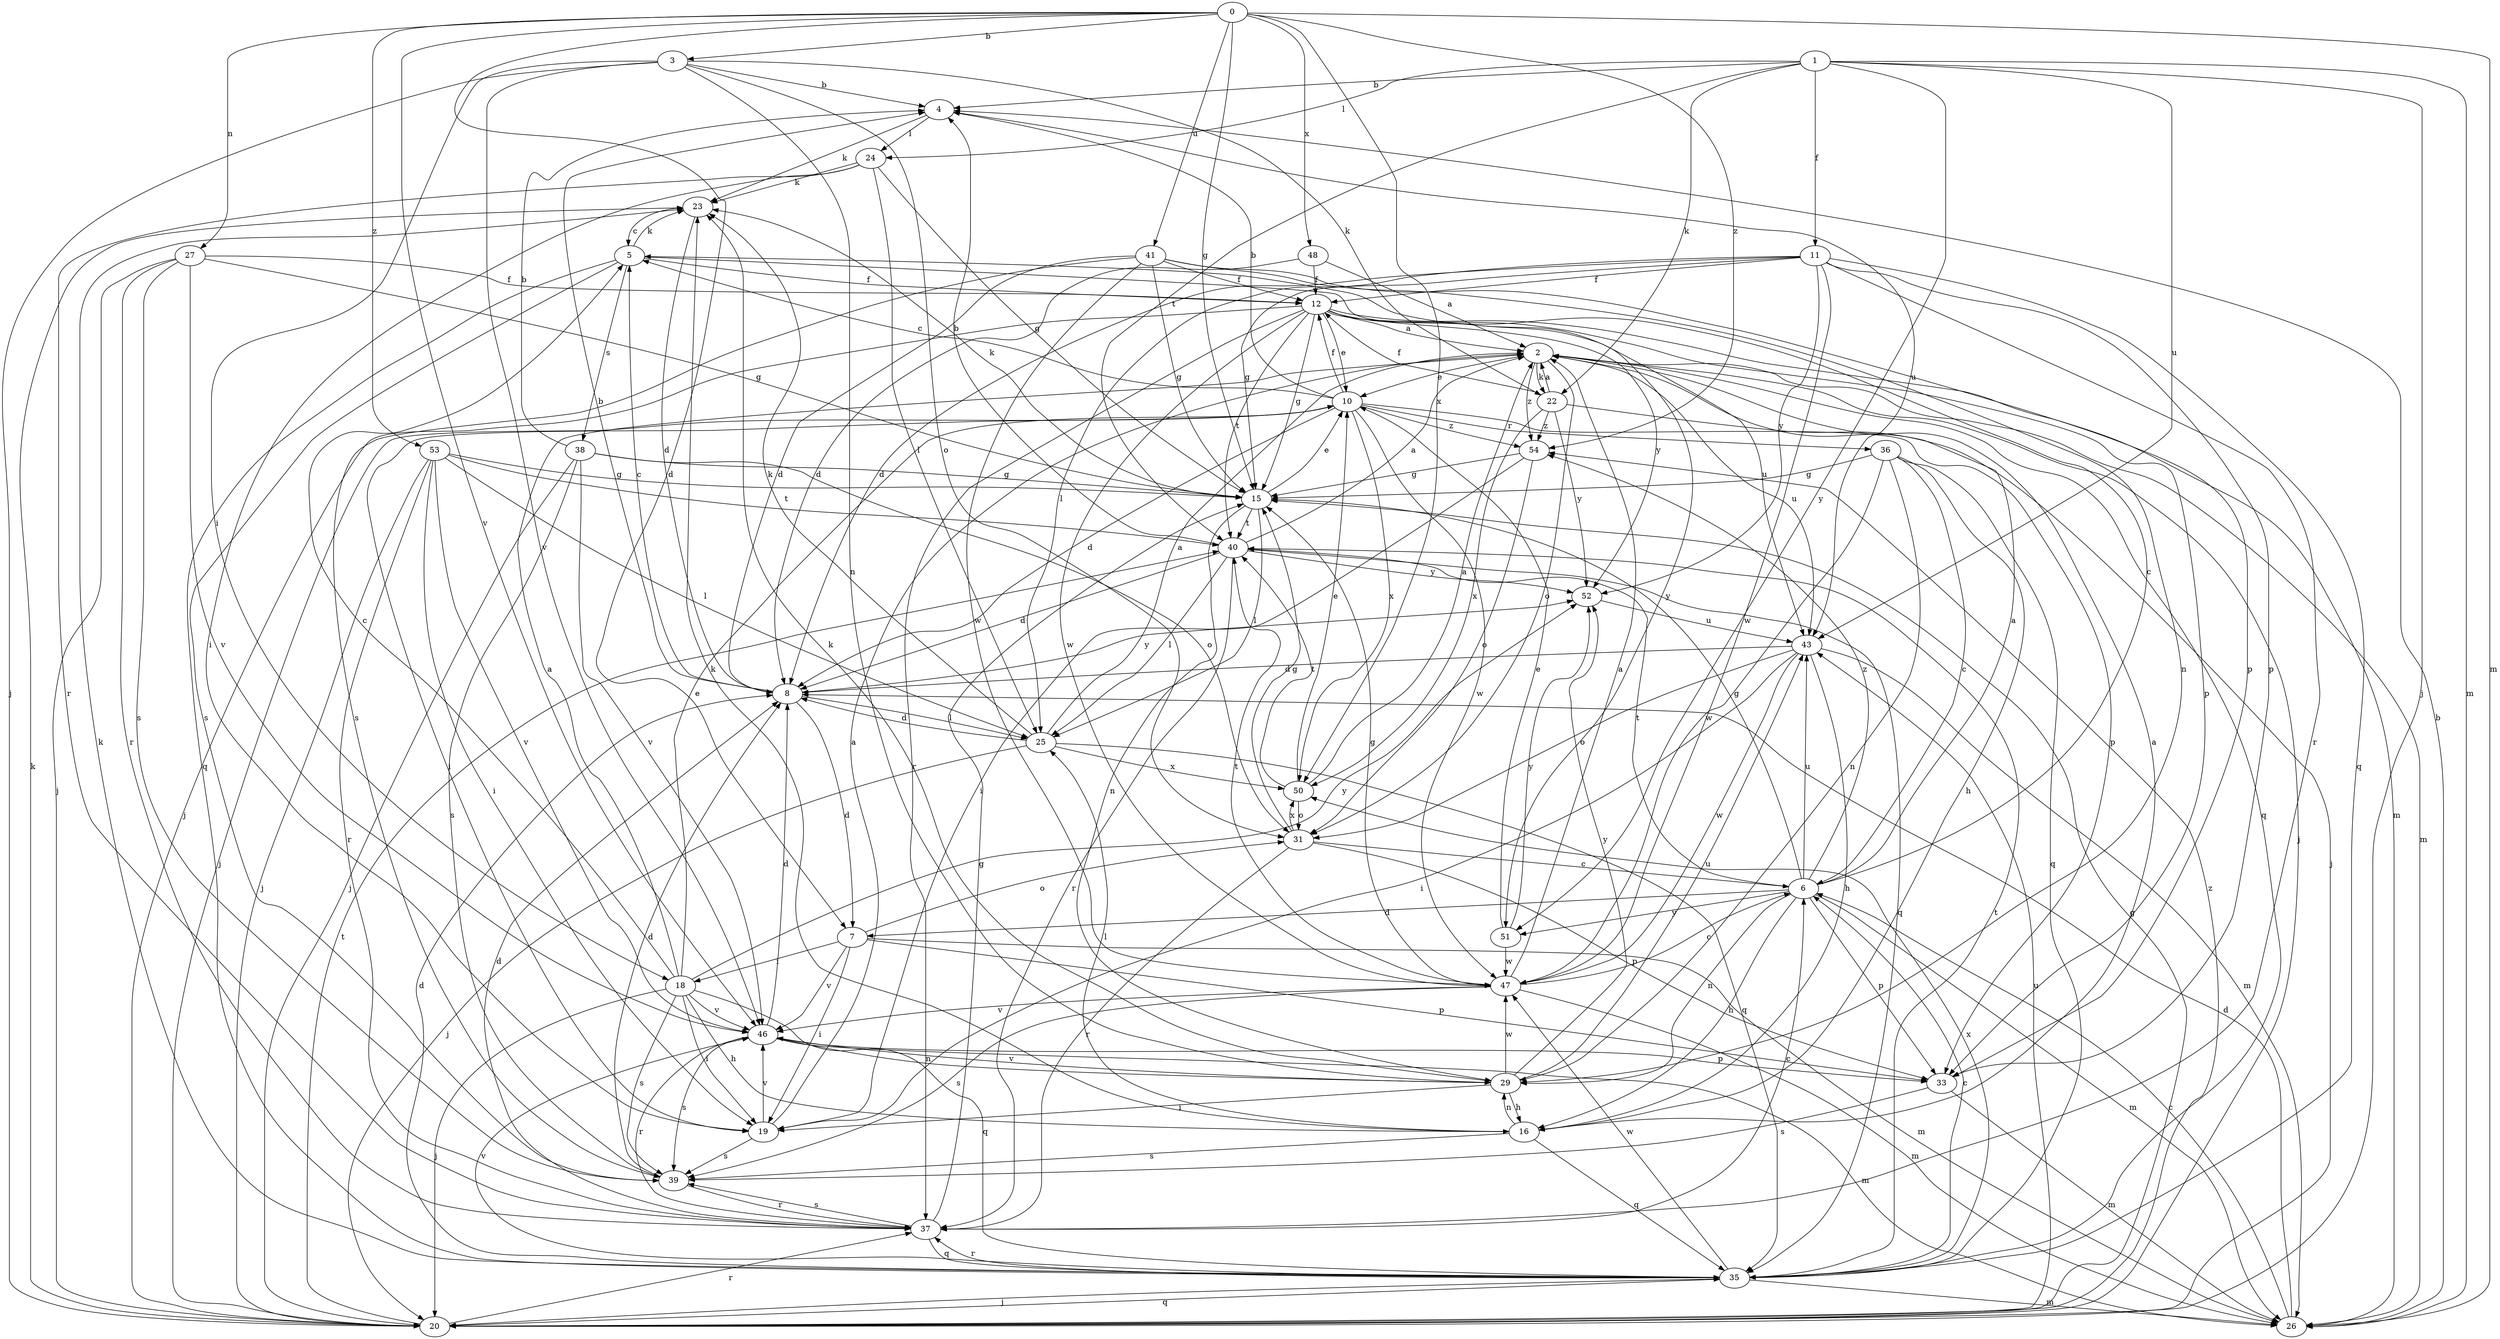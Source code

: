strict digraph  {
0;
1;
2;
3;
4;
5;
6;
7;
8;
10;
11;
12;
15;
16;
18;
19;
20;
22;
23;
24;
25;
26;
27;
29;
31;
33;
35;
36;
37;
38;
39;
40;
41;
43;
46;
47;
48;
50;
51;
52;
53;
54;
0 -> 3  [label=b];
0 -> 7  [label=d];
0 -> 15  [label=g];
0 -> 26  [label=m];
0 -> 27  [label=n];
0 -> 41  [label=u];
0 -> 46  [label=v];
0 -> 48  [label=x];
0 -> 50  [label=x];
0 -> 53  [label=z];
0 -> 54  [label=z];
1 -> 4  [label=b];
1 -> 11  [label=f];
1 -> 20  [label=j];
1 -> 22  [label=k];
1 -> 24  [label=l];
1 -> 26  [label=m];
1 -> 40  [label=t];
1 -> 43  [label=u];
1 -> 51  [label=y];
2 -> 10  [label=e];
2 -> 20  [label=j];
2 -> 22  [label=k];
2 -> 26  [label=m];
2 -> 31  [label=o];
2 -> 35  [label=q];
2 -> 43  [label=u];
2 -> 54  [label=z];
3 -> 4  [label=b];
3 -> 18  [label=i];
3 -> 20  [label=j];
3 -> 22  [label=k];
3 -> 29  [label=n];
3 -> 31  [label=o];
3 -> 46  [label=v];
4 -> 23  [label=k];
4 -> 24  [label=l];
4 -> 43  [label=u];
5 -> 12  [label=f];
5 -> 23  [label=k];
5 -> 35  [label=q];
5 -> 38  [label=s];
5 -> 39  [label=s];
5 -> 51  [label=y];
6 -> 2  [label=a];
6 -> 5  [label=c];
6 -> 7  [label=d];
6 -> 15  [label=g];
6 -> 16  [label=h];
6 -> 26  [label=m];
6 -> 29  [label=n];
6 -> 33  [label=p];
6 -> 40  [label=t];
6 -> 43  [label=u];
6 -> 51  [label=y];
6 -> 54  [label=z];
7 -> 18  [label=i];
7 -> 19  [label=i];
7 -> 26  [label=m];
7 -> 31  [label=o];
7 -> 33  [label=p];
7 -> 46  [label=v];
8 -> 4  [label=b];
8 -> 5  [label=c];
8 -> 7  [label=d];
8 -> 25  [label=l];
8 -> 52  [label=y];
10 -> 4  [label=b];
10 -> 5  [label=c];
10 -> 8  [label=d];
10 -> 12  [label=f];
10 -> 19  [label=i];
10 -> 20  [label=j];
10 -> 33  [label=p];
10 -> 36  [label=r];
10 -> 47  [label=w];
10 -> 50  [label=x];
10 -> 54  [label=z];
11 -> 8  [label=d];
11 -> 12  [label=f];
11 -> 15  [label=g];
11 -> 25  [label=l];
11 -> 33  [label=p];
11 -> 35  [label=q];
11 -> 37  [label=r];
11 -> 47  [label=w];
11 -> 52  [label=y];
12 -> 2  [label=a];
12 -> 10  [label=e];
12 -> 15  [label=g];
12 -> 20  [label=j];
12 -> 26  [label=m];
12 -> 33  [label=p];
12 -> 37  [label=r];
12 -> 40  [label=t];
12 -> 43  [label=u];
12 -> 47  [label=w];
12 -> 52  [label=y];
15 -> 10  [label=e];
15 -> 23  [label=k];
15 -> 25  [label=l];
15 -> 29  [label=n];
15 -> 40  [label=t];
16 -> 2  [label=a];
16 -> 23  [label=k];
16 -> 25  [label=l];
16 -> 29  [label=n];
16 -> 35  [label=q];
16 -> 39  [label=s];
18 -> 2  [label=a];
18 -> 5  [label=c];
18 -> 10  [label=e];
18 -> 16  [label=h];
18 -> 19  [label=i];
18 -> 20  [label=j];
18 -> 35  [label=q];
18 -> 39  [label=s];
18 -> 46  [label=v];
18 -> 52  [label=y];
19 -> 2  [label=a];
19 -> 39  [label=s];
19 -> 46  [label=v];
20 -> 15  [label=g];
20 -> 23  [label=k];
20 -> 35  [label=q];
20 -> 37  [label=r];
20 -> 40  [label=t];
20 -> 43  [label=u];
20 -> 54  [label=z];
22 -> 2  [label=a];
22 -> 12  [label=f];
22 -> 20  [label=j];
22 -> 50  [label=x];
22 -> 52  [label=y];
22 -> 54  [label=z];
23 -> 5  [label=c];
23 -> 8  [label=d];
24 -> 15  [label=g];
24 -> 19  [label=i];
24 -> 23  [label=k];
24 -> 25  [label=l];
24 -> 37  [label=r];
25 -> 2  [label=a];
25 -> 8  [label=d];
25 -> 20  [label=j];
25 -> 23  [label=k];
25 -> 35  [label=q];
25 -> 50  [label=x];
26 -> 4  [label=b];
26 -> 6  [label=c];
26 -> 8  [label=d];
27 -> 12  [label=f];
27 -> 15  [label=g];
27 -> 20  [label=j];
27 -> 37  [label=r];
27 -> 39  [label=s];
27 -> 46  [label=v];
29 -> 16  [label=h];
29 -> 19  [label=i];
29 -> 23  [label=k];
29 -> 43  [label=u];
29 -> 46  [label=v];
29 -> 47  [label=w];
29 -> 52  [label=y];
31 -> 6  [label=c];
31 -> 15  [label=g];
31 -> 33  [label=p];
31 -> 37  [label=r];
31 -> 50  [label=x];
33 -> 26  [label=m];
33 -> 39  [label=s];
35 -> 6  [label=c];
35 -> 8  [label=d];
35 -> 20  [label=j];
35 -> 23  [label=k];
35 -> 26  [label=m];
35 -> 37  [label=r];
35 -> 40  [label=t];
35 -> 46  [label=v];
35 -> 47  [label=w];
35 -> 50  [label=x];
36 -> 6  [label=c];
36 -> 15  [label=g];
36 -> 16  [label=h];
36 -> 29  [label=n];
36 -> 35  [label=q];
36 -> 47  [label=w];
37 -> 6  [label=c];
37 -> 8  [label=d];
37 -> 15  [label=g];
37 -> 35  [label=q];
37 -> 39  [label=s];
38 -> 4  [label=b];
38 -> 15  [label=g];
38 -> 20  [label=j];
38 -> 31  [label=o];
38 -> 39  [label=s];
38 -> 46  [label=v];
39 -> 8  [label=d];
39 -> 37  [label=r];
40 -> 2  [label=a];
40 -> 4  [label=b];
40 -> 8  [label=d];
40 -> 25  [label=l];
40 -> 35  [label=q];
40 -> 37  [label=r];
40 -> 52  [label=y];
41 -> 8  [label=d];
41 -> 12  [label=f];
41 -> 15  [label=g];
41 -> 29  [label=n];
41 -> 33  [label=p];
41 -> 39  [label=s];
41 -> 47  [label=w];
43 -> 8  [label=d];
43 -> 16  [label=h];
43 -> 19  [label=i];
43 -> 26  [label=m];
43 -> 31  [label=o];
43 -> 47  [label=w];
46 -> 8  [label=d];
46 -> 26  [label=m];
46 -> 29  [label=n];
46 -> 33  [label=p];
46 -> 37  [label=r];
46 -> 39  [label=s];
47 -> 2  [label=a];
47 -> 6  [label=c];
47 -> 15  [label=g];
47 -> 26  [label=m];
47 -> 39  [label=s];
47 -> 40  [label=t];
47 -> 46  [label=v];
48 -> 2  [label=a];
48 -> 8  [label=d];
48 -> 12  [label=f];
50 -> 2  [label=a];
50 -> 10  [label=e];
50 -> 31  [label=o];
50 -> 40  [label=t];
51 -> 10  [label=e];
51 -> 47  [label=w];
51 -> 52  [label=y];
52 -> 43  [label=u];
53 -> 15  [label=g];
53 -> 19  [label=i];
53 -> 20  [label=j];
53 -> 25  [label=l];
53 -> 37  [label=r];
53 -> 40  [label=t];
53 -> 46  [label=v];
54 -> 15  [label=g];
54 -> 19  [label=i];
54 -> 31  [label=o];
}
